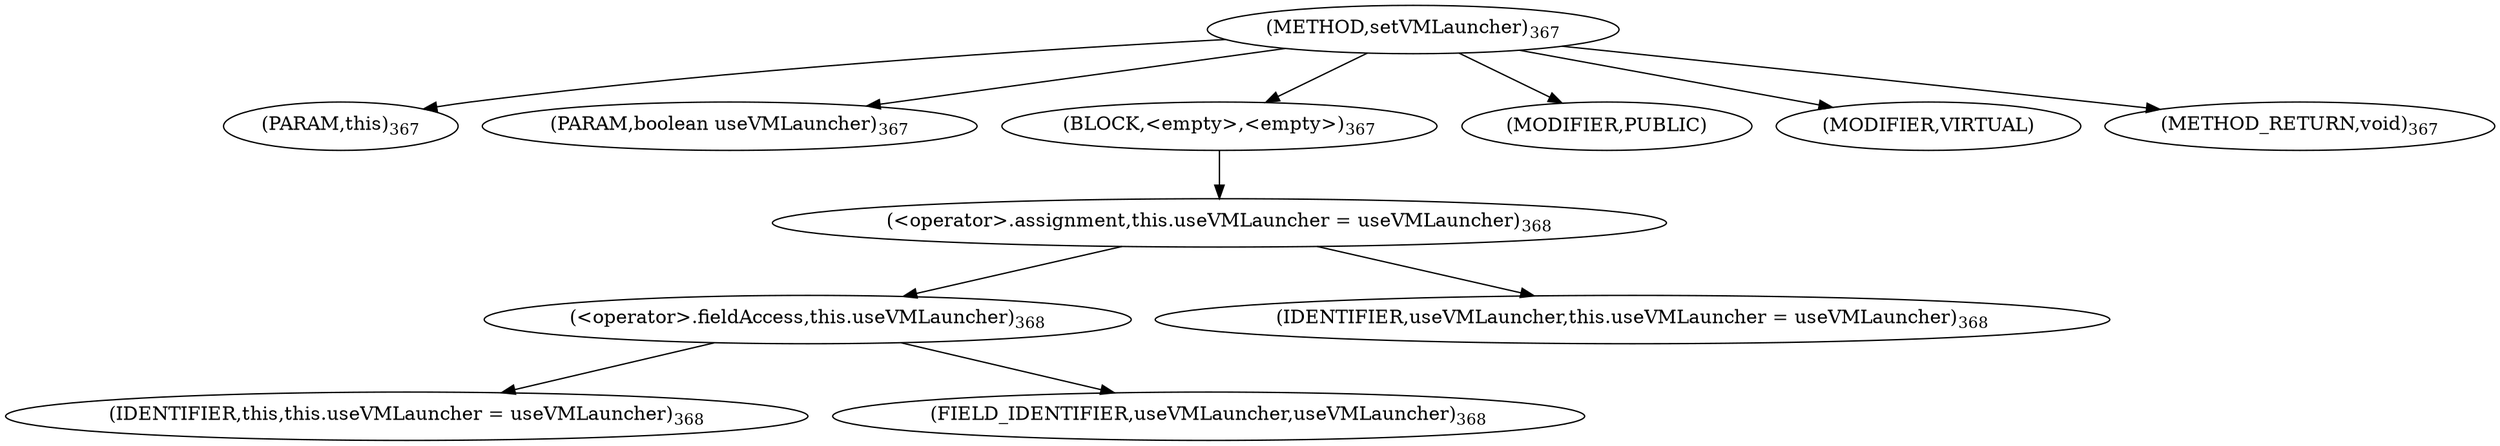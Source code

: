 digraph "setVMLauncher" {  
"666" [label = <(METHOD,setVMLauncher)<SUB>367</SUB>> ]
"26" [label = <(PARAM,this)<SUB>367</SUB>> ]
"667" [label = <(PARAM,boolean useVMLauncher)<SUB>367</SUB>> ]
"668" [label = <(BLOCK,&lt;empty&gt;,&lt;empty&gt;)<SUB>367</SUB>> ]
"669" [label = <(&lt;operator&gt;.assignment,this.useVMLauncher = useVMLauncher)<SUB>368</SUB>> ]
"670" [label = <(&lt;operator&gt;.fieldAccess,this.useVMLauncher)<SUB>368</SUB>> ]
"25" [label = <(IDENTIFIER,this,this.useVMLauncher = useVMLauncher)<SUB>368</SUB>> ]
"671" [label = <(FIELD_IDENTIFIER,useVMLauncher,useVMLauncher)<SUB>368</SUB>> ]
"672" [label = <(IDENTIFIER,useVMLauncher,this.useVMLauncher = useVMLauncher)<SUB>368</SUB>> ]
"673" [label = <(MODIFIER,PUBLIC)> ]
"674" [label = <(MODIFIER,VIRTUAL)> ]
"675" [label = <(METHOD_RETURN,void)<SUB>367</SUB>> ]
  "666" -> "26" 
  "666" -> "667" 
  "666" -> "668" 
  "666" -> "673" 
  "666" -> "674" 
  "666" -> "675" 
  "668" -> "669" 
  "669" -> "670" 
  "669" -> "672" 
  "670" -> "25" 
  "670" -> "671" 
}
